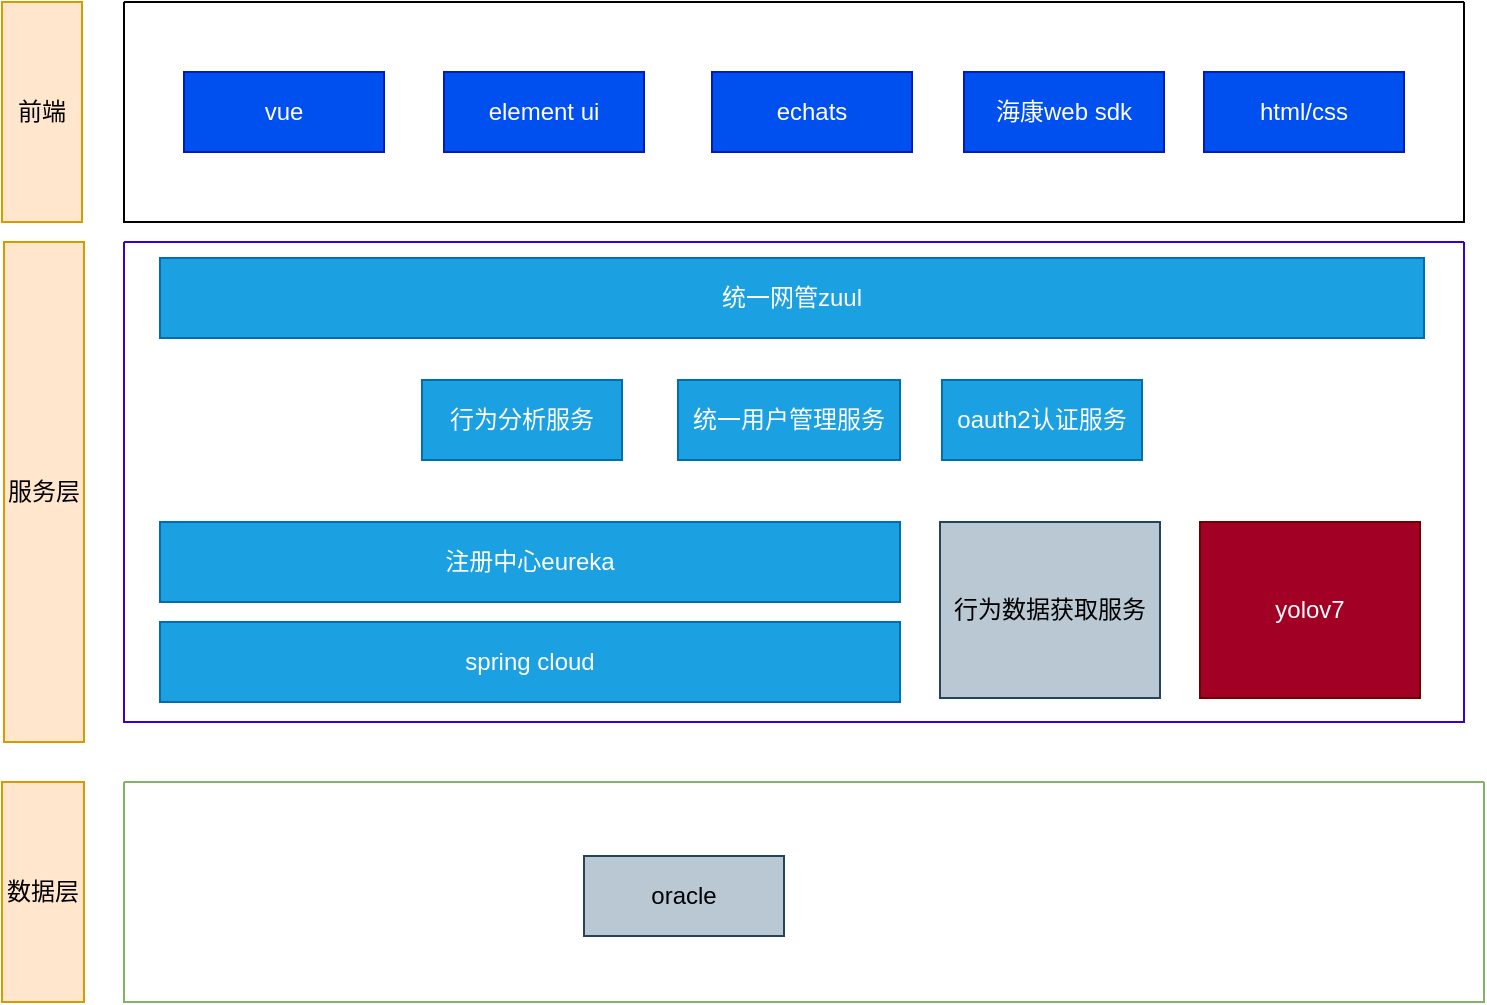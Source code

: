 <mxfile version="21.8.1" type="github">
  <diagram name="第 1 页" id="elk43JXTNHSnNoxRmuOH">
    <mxGraphModel dx="1434" dy="758" grid="1" gridSize="10" guides="1" tooltips="1" connect="1" arrows="1" fold="1" page="1" pageScale="1" pageWidth="827" pageHeight="1169" math="0" shadow="0">
      <root>
        <mxCell id="0" />
        <mxCell id="1" parent="0" />
        <mxCell id="yu3goCcK6a1j_ML2S7no-13" value="" style="swimlane;startSize=0;fillColor=#d5e8d4;strokeColor=#82b366;" parent="1" vertex="1">
          <mxGeometry x="120" y="560" width="680" height="110" as="geometry">
            <mxRectangle x="260" y="130" width="50" height="40" as="alternateBounds" />
          </mxGeometry>
        </mxCell>
        <mxCell id="yu3goCcK6a1j_ML2S7no-17" value="oracle" style="rounded=0;whiteSpace=wrap;html=1;fillColor=#bac8d3;strokeColor=#23445d;" parent="yu3goCcK6a1j_ML2S7no-13" vertex="1">
          <mxGeometry x="230" y="37" width="100" height="40" as="geometry" />
        </mxCell>
        <mxCell id="yu3goCcK6a1j_ML2S7no-14" value="前端" style="rounded=0;whiteSpace=wrap;html=1;fillColor=#ffe6cc;strokeColor=#d79b00;" parent="1" vertex="1">
          <mxGeometry x="59" y="170" width="40" height="110" as="geometry" />
        </mxCell>
        <mxCell id="yu3goCcK6a1j_ML2S7no-15" value="服务层" style="rounded=0;whiteSpace=wrap;html=1;fillColor=#ffe6cc;strokeColor=#d79b00;" parent="1" vertex="1">
          <mxGeometry x="60" y="290" width="40" height="250" as="geometry" />
        </mxCell>
        <mxCell id="yu3goCcK6a1j_ML2S7no-16" value="数据层" style="rounded=0;whiteSpace=wrap;html=1;fillColor=#ffe6cc;strokeColor=#d79b00;" parent="1" vertex="1">
          <mxGeometry x="59" y="560" width="41" height="110" as="geometry" />
        </mxCell>
        <mxCell id="yu3goCcK6a1j_ML2S7no-24" value="" style="swimlane;startSize=0;fillColor=#6a00ff;strokeColor=#3700CC;fontColor=#ffffff;" parent="1" vertex="1">
          <mxGeometry x="120" y="290" width="670" height="240" as="geometry">
            <mxRectangle x="260" y="130" width="50" height="40" as="alternateBounds" />
          </mxGeometry>
        </mxCell>
        <mxCell id="yu3goCcK6a1j_ML2S7no-25" value="行为分析服务" style="rounded=0;whiteSpace=wrap;html=1;fillColor=#1ba1e2;fontColor=#ffffff;strokeColor=#006EAF;" parent="yu3goCcK6a1j_ML2S7no-24" vertex="1">
          <mxGeometry x="149" y="69" width="100" height="40" as="geometry" />
        </mxCell>
        <mxCell id="yu3goCcK6a1j_ML2S7no-26" value="统一用户管理服务" style="rounded=0;whiteSpace=wrap;html=1;fillColor=#1ba1e2;fontColor=#ffffff;strokeColor=#006EAF;" parent="yu3goCcK6a1j_ML2S7no-24" vertex="1">
          <mxGeometry x="277" y="69" width="111" height="40" as="geometry" />
        </mxCell>
        <mxCell id="yu3goCcK6a1j_ML2S7no-27" value="oauth2认证服务" style="rounded=0;whiteSpace=wrap;html=1;fillColor=#1ba1e2;fontColor=#ffffff;strokeColor=#006EAF;" parent="yu3goCcK6a1j_ML2S7no-24" vertex="1">
          <mxGeometry x="409" y="69" width="100" height="40" as="geometry" />
        </mxCell>
        <mxCell id="yu3goCcK6a1j_ML2S7no-28" value="spring cloud" style="rounded=0;whiteSpace=wrap;html=1;fillColor=#1ba1e2;fontColor=#ffffff;strokeColor=#006EAF;" parent="yu3goCcK6a1j_ML2S7no-24" vertex="1">
          <mxGeometry x="18" y="190" width="370" height="40" as="geometry" />
        </mxCell>
        <mxCell id="yu3goCcK6a1j_ML2S7no-29" value="注册中心eureka" style="rounded=0;whiteSpace=wrap;html=1;fillColor=#1ba1e2;fontColor=#ffffff;strokeColor=#006EAF;" parent="yu3goCcK6a1j_ML2S7no-24" vertex="1">
          <mxGeometry x="18" y="140" width="370" height="40" as="geometry" />
        </mxCell>
        <mxCell id="yu3goCcK6a1j_ML2S7no-30" value="统一网管zuul" style="rounded=0;whiteSpace=wrap;html=1;fillColor=#1ba1e2;fontColor=#ffffff;strokeColor=#006EAF;" parent="yu3goCcK6a1j_ML2S7no-24" vertex="1">
          <mxGeometry x="18" y="8" width="632" height="40" as="geometry" />
        </mxCell>
        <mxCell id="yu3goCcK6a1j_ML2S7no-31" value="行为数据获取服务" style="rounded=0;whiteSpace=wrap;html=1;fillColor=#bac8d3;strokeColor=#23445d;" parent="yu3goCcK6a1j_ML2S7no-24" vertex="1">
          <mxGeometry x="408" y="140" width="110" height="88" as="geometry" />
        </mxCell>
        <mxCell id="yu3goCcK6a1j_ML2S7no-32" value="yolov7" style="rounded=0;whiteSpace=wrap;html=1;fillColor=#a20025;fontColor=#ffffff;strokeColor=#6F0000;" parent="yu3goCcK6a1j_ML2S7no-24" vertex="1">
          <mxGeometry x="538" y="140" width="110" height="88" as="geometry" />
        </mxCell>
        <mxCell id="yu3goCcK6a1j_ML2S7no-33" value="" style="swimlane;startSize=0;" parent="1" vertex="1">
          <mxGeometry x="120" y="170" width="670" height="110" as="geometry">
            <mxRectangle x="260" y="130" width="50" height="40" as="alternateBounds" />
          </mxGeometry>
        </mxCell>
        <mxCell id="yu3goCcK6a1j_ML2S7no-34" value="vue" style="rounded=0;whiteSpace=wrap;html=1;fillColor=#0050ef;fontColor=#ffffff;strokeColor=#001DBC;" parent="yu3goCcK6a1j_ML2S7no-33" vertex="1">
          <mxGeometry x="30" y="35" width="100" height="40" as="geometry" />
        </mxCell>
        <mxCell id="yu3goCcK6a1j_ML2S7no-35" value="element ui" style="rounded=0;whiteSpace=wrap;html=1;fillColor=#0050ef;fontColor=#ffffff;strokeColor=#001DBC;" parent="yu3goCcK6a1j_ML2S7no-33" vertex="1">
          <mxGeometry x="160" y="35" width="100" height="40" as="geometry" />
        </mxCell>
        <mxCell id="yu3goCcK6a1j_ML2S7no-36" value="echats" style="rounded=0;whiteSpace=wrap;html=1;fillColor=#0050ef;fontColor=#ffffff;strokeColor=#001DBC;" parent="yu3goCcK6a1j_ML2S7no-33" vertex="1">
          <mxGeometry x="294" y="35" width="100" height="40" as="geometry" />
        </mxCell>
        <mxCell id="yu3goCcK6a1j_ML2S7no-37" value="海康web sdk" style="rounded=0;whiteSpace=wrap;html=1;fillColor=#0050ef;fontColor=#ffffff;strokeColor=#001DBC;" parent="yu3goCcK6a1j_ML2S7no-33" vertex="1">
          <mxGeometry x="420" y="35" width="100" height="40" as="geometry" />
        </mxCell>
        <mxCell id="GcVBbksykPwXRVc-K8WK-1" value="html/css" style="rounded=0;whiteSpace=wrap;html=1;fillColor=#0050ef;fontColor=#ffffff;strokeColor=#001DBC;" vertex="1" parent="yu3goCcK6a1j_ML2S7no-33">
          <mxGeometry x="540" y="35" width="100" height="40" as="geometry" />
        </mxCell>
      </root>
    </mxGraphModel>
  </diagram>
</mxfile>
